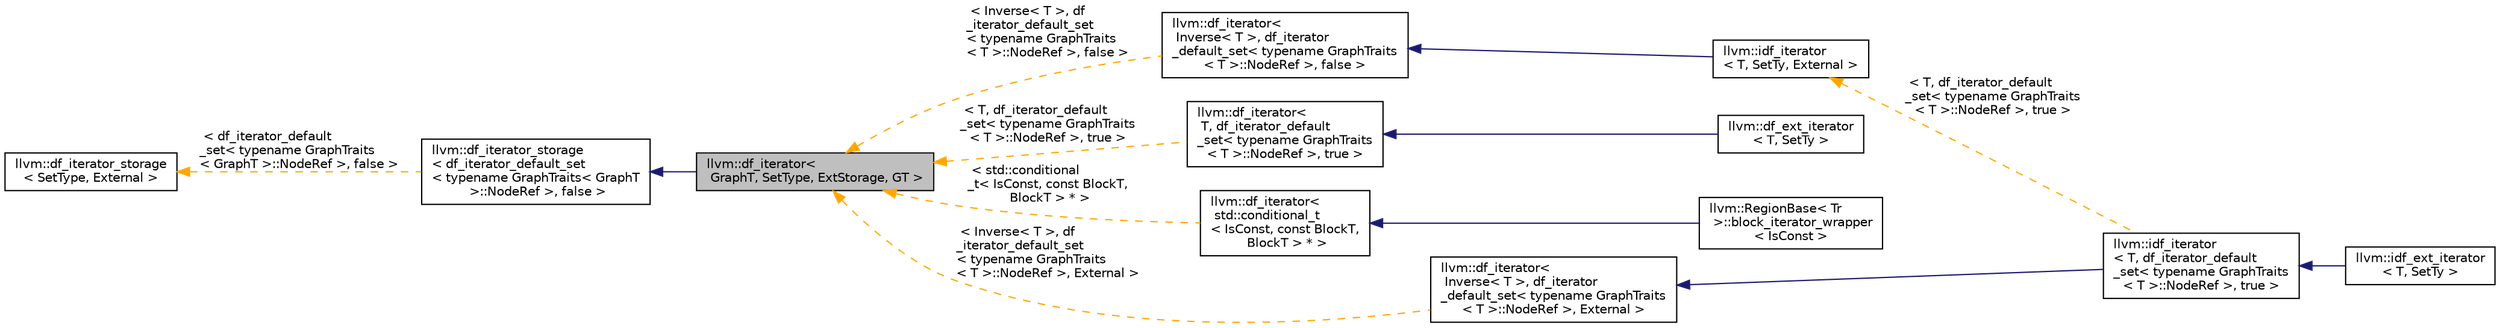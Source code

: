 digraph "llvm::df_iterator&lt; GraphT, SetType, ExtStorage, GT &gt;"
{
 // LATEX_PDF_SIZE
  bgcolor="transparent";
  edge [fontname="Helvetica",fontsize="10",labelfontname="Helvetica",labelfontsize="10"];
  node [fontname="Helvetica",fontsize="10",shape=record];
  rankdir="LR";
  Node1 [label="llvm::df_iterator\<\l GraphT, SetType, ExtStorage, GT \>",height=0.2,width=0.4,color="black", fillcolor="grey75", style="filled", fontcolor="black",tooltip=" "];
  Node2 -> Node1 [dir="back",color="midnightblue",fontsize="10",style="solid",fontname="Helvetica"];
  Node2 [label="llvm::df_iterator_storage\l\< df_iterator_default_set\l\< typename GraphTraits\< GraphT\l \>::NodeRef \>, false \>",height=0.2,width=0.4,color="black",URL="$classllvm_1_1df__iterator__storage.html",tooltip=" "];
  Node3 -> Node2 [dir="back",color="orange",fontsize="10",style="dashed",label=" \< df_iterator_default\l_set\< typename GraphTraits\l\< GraphT \>::NodeRef \>, false \>" ,fontname="Helvetica"];
  Node3 [label="llvm::df_iterator_storage\l\< SetType, External \>",height=0.2,width=0.4,color="black",URL="$classllvm_1_1df__iterator__storage.html",tooltip=" "];
  Node1 -> Node4 [dir="back",color="orange",fontsize="10",style="dashed",label=" \< Inverse\< T \>, df\l_iterator_default_set\l\< typename GraphTraits\l\< T \>::NodeRef \>, false \>" ,fontname="Helvetica"];
  Node4 [label="llvm::df_iterator\<\l Inverse\< T \>, df_iterator\l_default_set\< typename GraphTraits\l\< T \>::NodeRef \>, false \>",height=0.2,width=0.4,color="black",URL="$classllvm_1_1df__iterator.html",tooltip=" "];
  Node4 -> Node5 [dir="back",color="midnightblue",fontsize="10",style="solid",fontname="Helvetica"];
  Node5 [label="llvm::idf_iterator\l\< T, SetTy, External \>",height=0.2,width=0.4,color="black",URL="$structllvm_1_1idf__iterator.html",tooltip=" "];
  Node5 -> Node6 [dir="back",color="orange",fontsize="10",style="dashed",label=" \< T, df_iterator_default\l_set\< typename GraphTraits\l\< T \>::NodeRef \>, true \>" ,fontname="Helvetica"];
  Node6 [label="llvm::idf_iterator\l\< T, df_iterator_default\l_set\< typename GraphTraits\l\< T \>::NodeRef \>, true \>",height=0.2,width=0.4,color="black",URL="$structllvm_1_1idf__iterator.html",tooltip=" "];
  Node6 -> Node7 [dir="back",color="midnightblue",fontsize="10",style="solid",fontname="Helvetica"];
  Node7 [label="llvm::idf_ext_iterator\l\< T, SetTy \>",height=0.2,width=0.4,color="black",URL="$structllvm_1_1idf__ext__iterator.html",tooltip=" "];
  Node1 -> Node8 [dir="back",color="orange",fontsize="10",style="dashed",label=" \< T, df_iterator_default\l_set\< typename GraphTraits\l\< T \>::NodeRef \>, true \>" ,fontname="Helvetica"];
  Node8 [label="llvm::df_iterator\<\l T, df_iterator_default\l_set\< typename GraphTraits\l\< T \>::NodeRef \>, true \>",height=0.2,width=0.4,color="black",URL="$classllvm_1_1df__iterator.html",tooltip=" "];
  Node8 -> Node9 [dir="back",color="midnightblue",fontsize="10",style="solid",fontname="Helvetica"];
  Node9 [label="llvm::df_ext_iterator\l\< T, SetTy \>",height=0.2,width=0.4,color="black",URL="$structllvm_1_1df__ext__iterator.html",tooltip=" "];
  Node1 -> Node10 [dir="back",color="orange",fontsize="10",style="dashed",label=" \< std::conditional\l_t\< IsConst, const BlockT,\l BlockT \> * \>" ,fontname="Helvetica"];
  Node10 [label="llvm::df_iterator\<\l std::conditional_t\l\< IsConst, const BlockT,\l BlockT \> * \>",height=0.2,width=0.4,color="black",URL="$classllvm_1_1df__iterator.html",tooltip=" "];
  Node10 -> Node11 [dir="back",color="midnightblue",fontsize="10",style="solid",fontname="Helvetica"];
  Node11 [label="llvm::RegionBase\< Tr\l \>::block_iterator_wrapper\l\< IsConst \>",height=0.2,width=0.4,color="black",URL="$classllvm_1_1RegionBase_1_1block__iterator__wrapper.html",tooltip=" "];
  Node1 -> Node12 [dir="back",color="orange",fontsize="10",style="dashed",label=" \< Inverse\< T \>, df\l_iterator_default_set\l\< typename GraphTraits\l\< T \>::NodeRef \>, External \>" ,fontname="Helvetica"];
  Node12 [label="llvm::df_iterator\<\l Inverse\< T \>, df_iterator\l_default_set\< typename GraphTraits\l\< T \>::NodeRef \>, External \>",height=0.2,width=0.4,color="black",URL="$classllvm_1_1df__iterator.html",tooltip=" "];
  Node12 -> Node6 [dir="back",color="midnightblue",fontsize="10",style="solid",fontname="Helvetica"];
}
